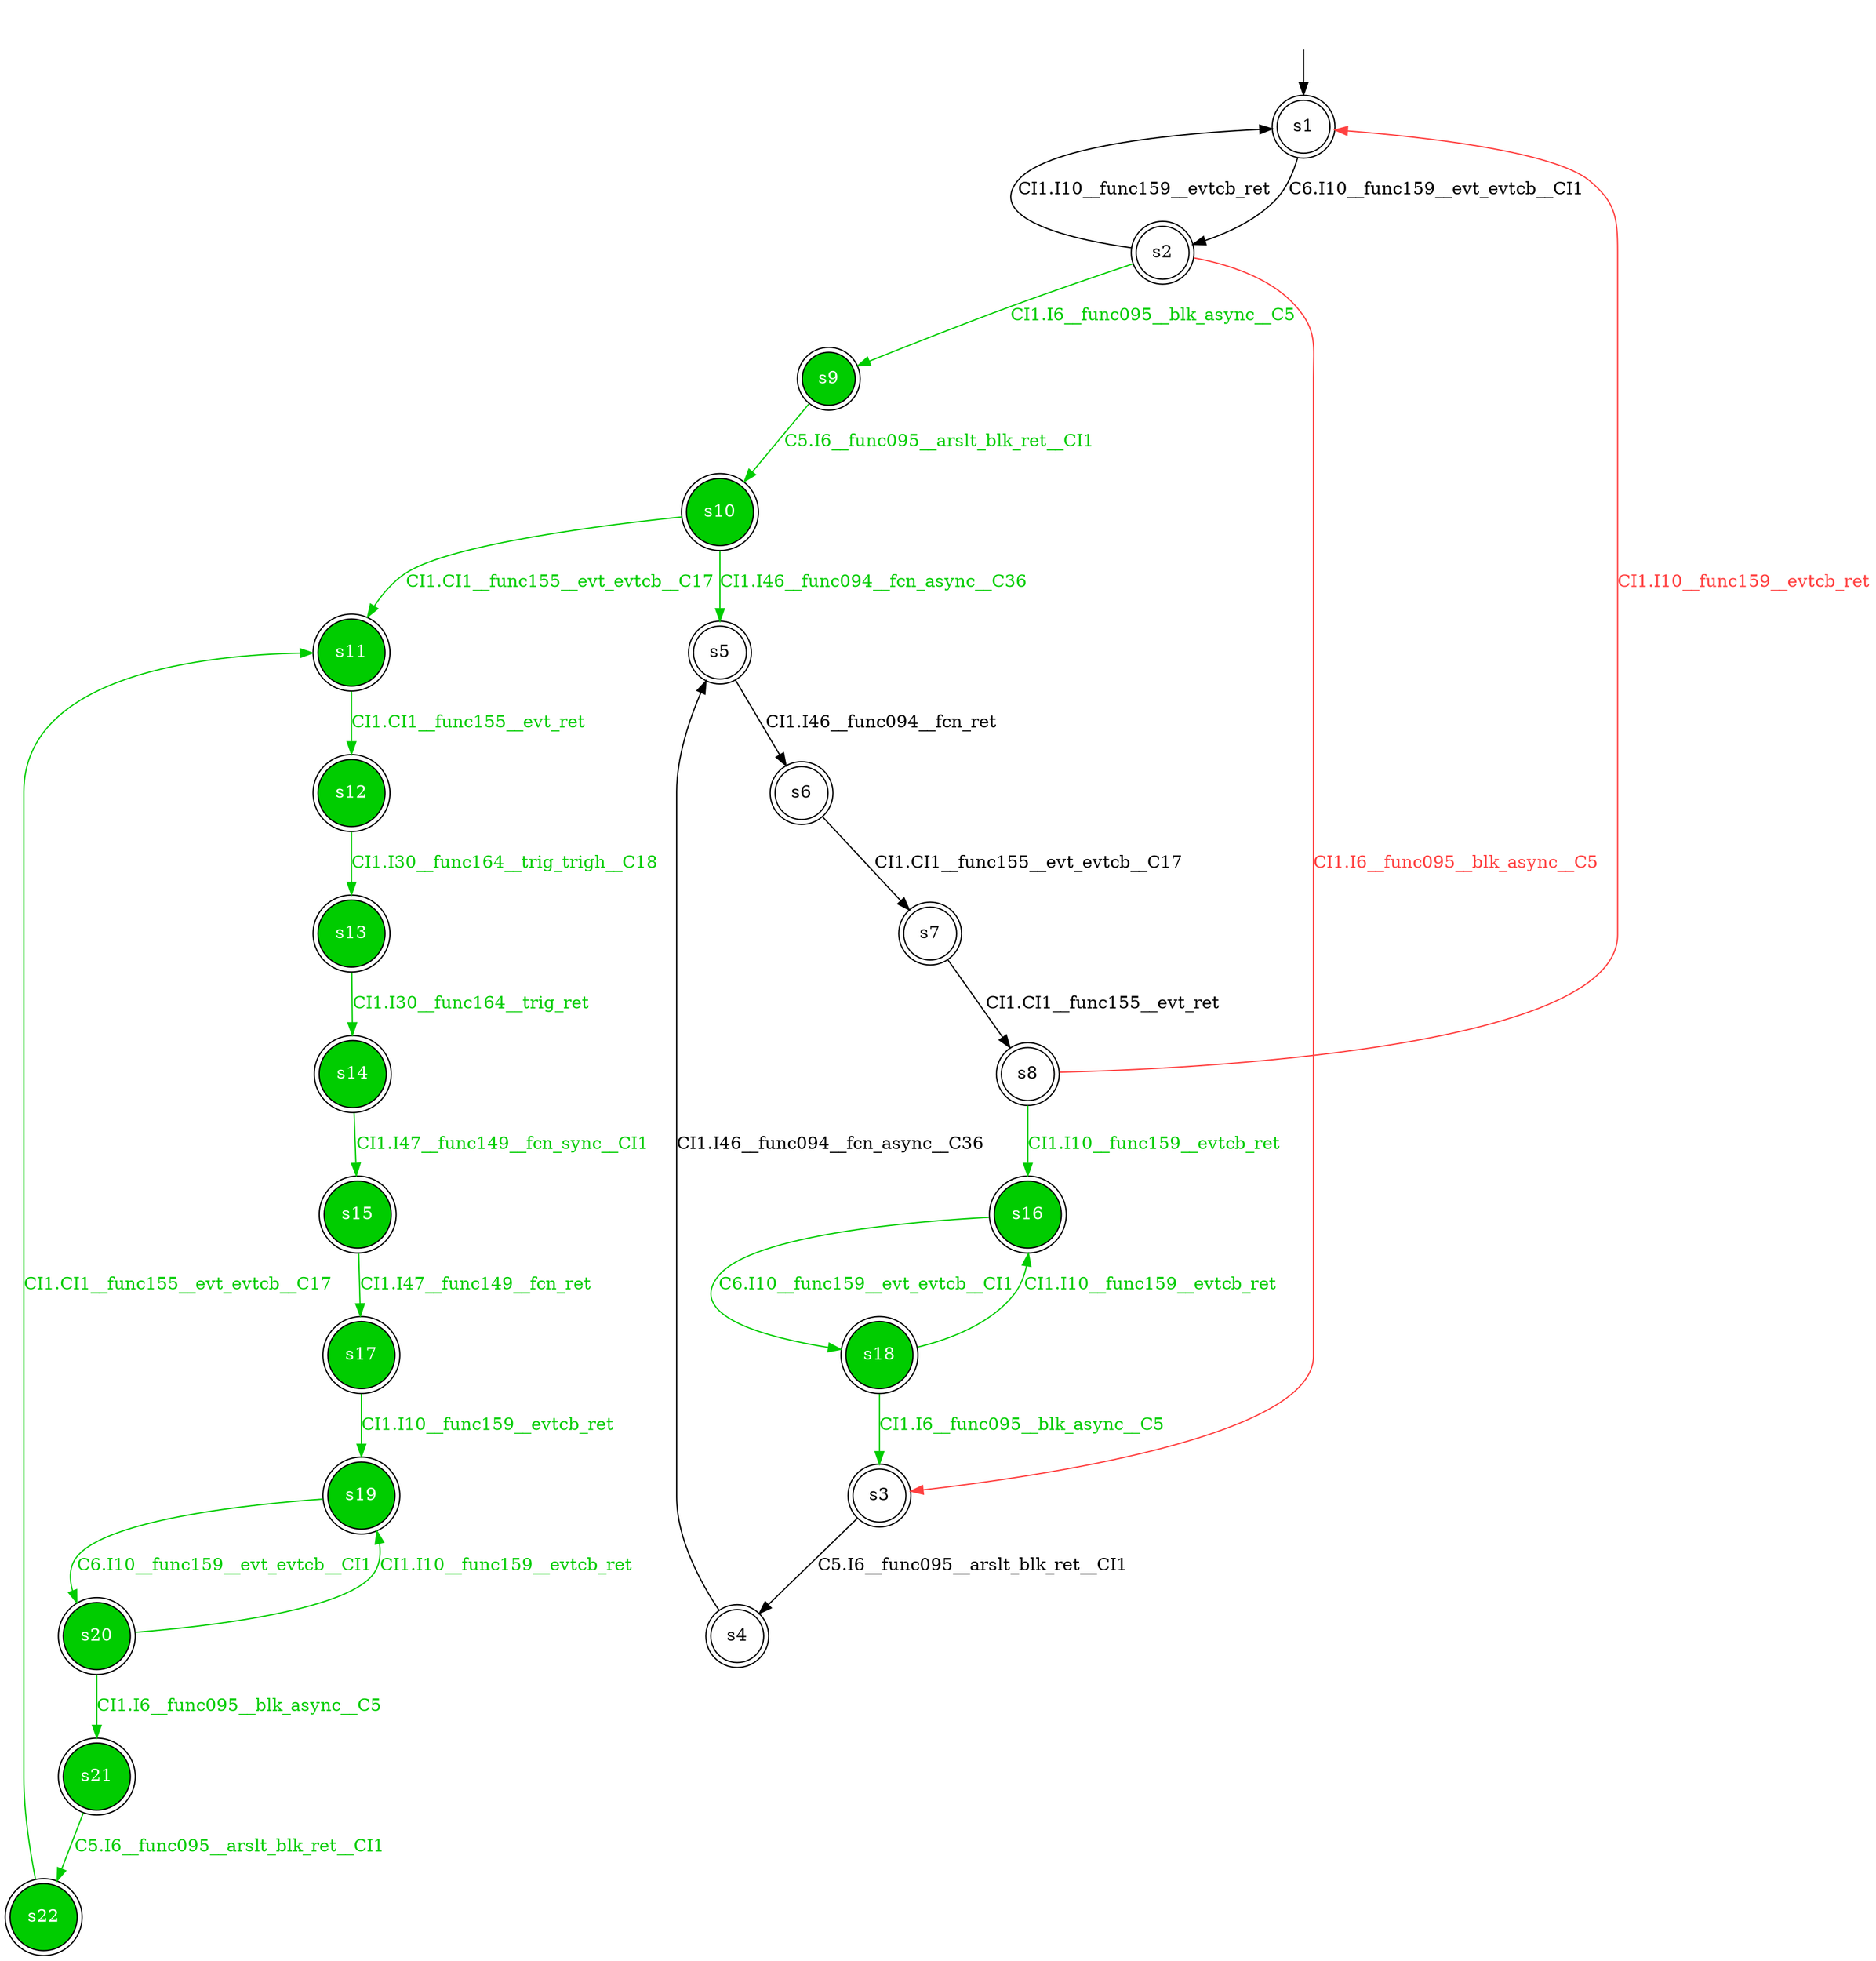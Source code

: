 digraph diffautomaton {
	1 [label=<s1> shape="doublecircle"];
	2 [label=<s2> shape="doublecircle"];
	3 [label=<s3> shape="doublecircle"];
	4 [label=<s4> shape="doublecircle"];
	5 [label=<s5> shape="doublecircle"];
	6 [label=<s6> shape="doublecircle"];
	7 [label=<s7> shape="doublecircle"];
	8 [label=<s8> shape="doublecircle"];
	9 [label=<s9> shape="doublecircle" fillcolor="#00cc00" fontcolor="#ffffff" style="filled"];
	10 [label=<s10> shape="doublecircle" fillcolor="#00cc00" fontcolor="#ffffff" style="filled"];
	11 [label=<s11> shape="doublecircle" fillcolor="#00cc00" fontcolor="#ffffff" style="filled"];
	12 [label=<s12> shape="doublecircle" fillcolor="#00cc00" fontcolor="#ffffff" style="filled"];
	13 [label=<s13> shape="doublecircle" fillcolor="#00cc00" fontcolor="#ffffff" style="filled"];
	14 [label=<s14> shape="doublecircle" fillcolor="#00cc00" fontcolor="#ffffff" style="filled"];
	15 [label=<s15> shape="doublecircle" fillcolor="#00cc00" fontcolor="#ffffff" style="filled"];
	16 [label=<s16> shape="doublecircle" fillcolor="#00cc00" fontcolor="#ffffff" style="filled"];
	17 [label=<s17> shape="doublecircle" fillcolor="#00cc00" fontcolor="#ffffff" style="filled"];
	18 [label=<s18> shape="doublecircle" fillcolor="#00cc00" fontcolor="#ffffff" style="filled"];
	19 [label=<s19> shape="doublecircle" fillcolor="#00cc00" fontcolor="#ffffff" style="filled"];
	20 [label=<s20> shape="doublecircle" fillcolor="#00cc00" fontcolor="#ffffff" style="filled"];
	21 [label=<s21> shape="doublecircle" fillcolor="#00cc00" fontcolor="#ffffff" style="filled"];
	22 [label=<s22> shape="doublecircle" fillcolor="#00cc00" fontcolor="#ffffff" style="filled"];
	__init1 [label=<> shape="none"];
	__init1 -> 1;
	1 -> 2 [label=<<font color="#000000">C6.I10__func159__evt_evtcb__CI1</font>> id="1-0-2"];
	2 -> 3 [label=<<font color="#ff4040">CI1.I6__func095__blk_async__C5</font>> color="#ff4040" id="2-0-3"];
	2 -> 1 [label=<<font color="#000000">CI1.I10__func159__evtcb_ret</font>> id="2-1-1"];
	2 -> 9 [label=<<font color="#00cc00">CI1.I6__func095__blk_async__C5</font>> color="#00cc00" id="2-2-9"];
	3 -> 4 [label=<<font color="#000000">C5.I6__func095__arslt_blk_ret__CI1</font>> id="3-0-4"];
	4 -> 5 [label=<<font color="#000000">CI1.I46__func094__fcn_async__C36</font>> id="4-0-5"];
	5 -> 6 [label=<<font color="#000000">CI1.I46__func094__fcn_ret</font>> id="5-0-6"];
	6 -> 7 [label=<<font color="#000000">CI1.CI1__func155__evt_evtcb__C17</font>> id="6-0-7"];
	7 -> 8 [label=<<font color="#000000">CI1.CI1__func155__evt_ret</font>> id="7-0-8"];
	8 -> 1 [label=<<font color="#ff4040">CI1.I10__func159__evtcb_ret</font>> color="#ff4040" id="8-0-1"];
	8 -> 16 [label=<<font color="#00cc00">CI1.I10__func159__evtcb_ret</font>> color="#00cc00" id="8-1-16"];
	9 -> 10 [label=<<font color="#00cc00">C5.I6__func095__arslt_blk_ret__CI1</font>> color="#00cc00" id="9-0-10"];
	10 -> 11 [label=<<font color="#00cc00">CI1.CI1__func155__evt_evtcb__C17</font>> color="#00cc00" id="10-0-11"];
	10 -> 5 [label=<<font color="#00cc00">CI1.I46__func094__fcn_async__C36</font>> color="#00cc00" id="10-1-5"];
	11 -> 12 [label=<<font color="#00cc00">CI1.CI1__func155__evt_ret</font>> color="#00cc00" id="11-0-12"];
	12 -> 13 [label=<<font color="#00cc00">CI1.I30__func164__trig_trigh__C18</font>> color="#00cc00" id="12-0-13"];
	13 -> 14 [label=<<font color="#00cc00">CI1.I30__func164__trig_ret</font>> color="#00cc00" id="13-0-14"];
	14 -> 15 [label=<<font color="#00cc00">CI1.I47__func149__fcn_sync__CI1</font>> color="#00cc00" id="14-0-15"];
	15 -> 17 [label=<<font color="#00cc00">CI1.I47__func149__fcn_ret</font>> color="#00cc00" id="15-0-17"];
	16 -> 18 [label=<<font color="#00cc00">C6.I10__func159__evt_evtcb__CI1</font>> color="#00cc00" id="16-0-18"];
	17 -> 19 [label=<<font color="#00cc00">CI1.I10__func159__evtcb_ret</font>> color="#00cc00" id="17-0-19"];
	18 -> 3 [label=<<font color="#00cc00">CI1.I6__func095__blk_async__C5</font>> color="#00cc00" id="18-0-3"];
	18 -> 16 [label=<<font color="#00cc00">CI1.I10__func159__evtcb_ret</font>> color="#00cc00" id="18-1-16"];
	19 -> 20 [label=<<font color="#00cc00">C6.I10__func159__evt_evtcb__CI1</font>> color="#00cc00" id="19-0-20"];
	20 -> 21 [label=<<font color="#00cc00">CI1.I6__func095__blk_async__C5</font>> color="#00cc00" id="20-0-21"];
	20 -> 19 [label=<<font color="#00cc00">CI1.I10__func159__evtcb_ret</font>> color="#00cc00" id="20-1-19"];
	21 -> 22 [label=<<font color="#00cc00">C5.I6__func095__arslt_blk_ret__CI1</font>> color="#00cc00" id="21-0-22"];
	22 -> 11 [label=<<font color="#00cc00">CI1.CI1__func155__evt_evtcb__C17</font>> color="#00cc00" id="22-0-11"];
}
